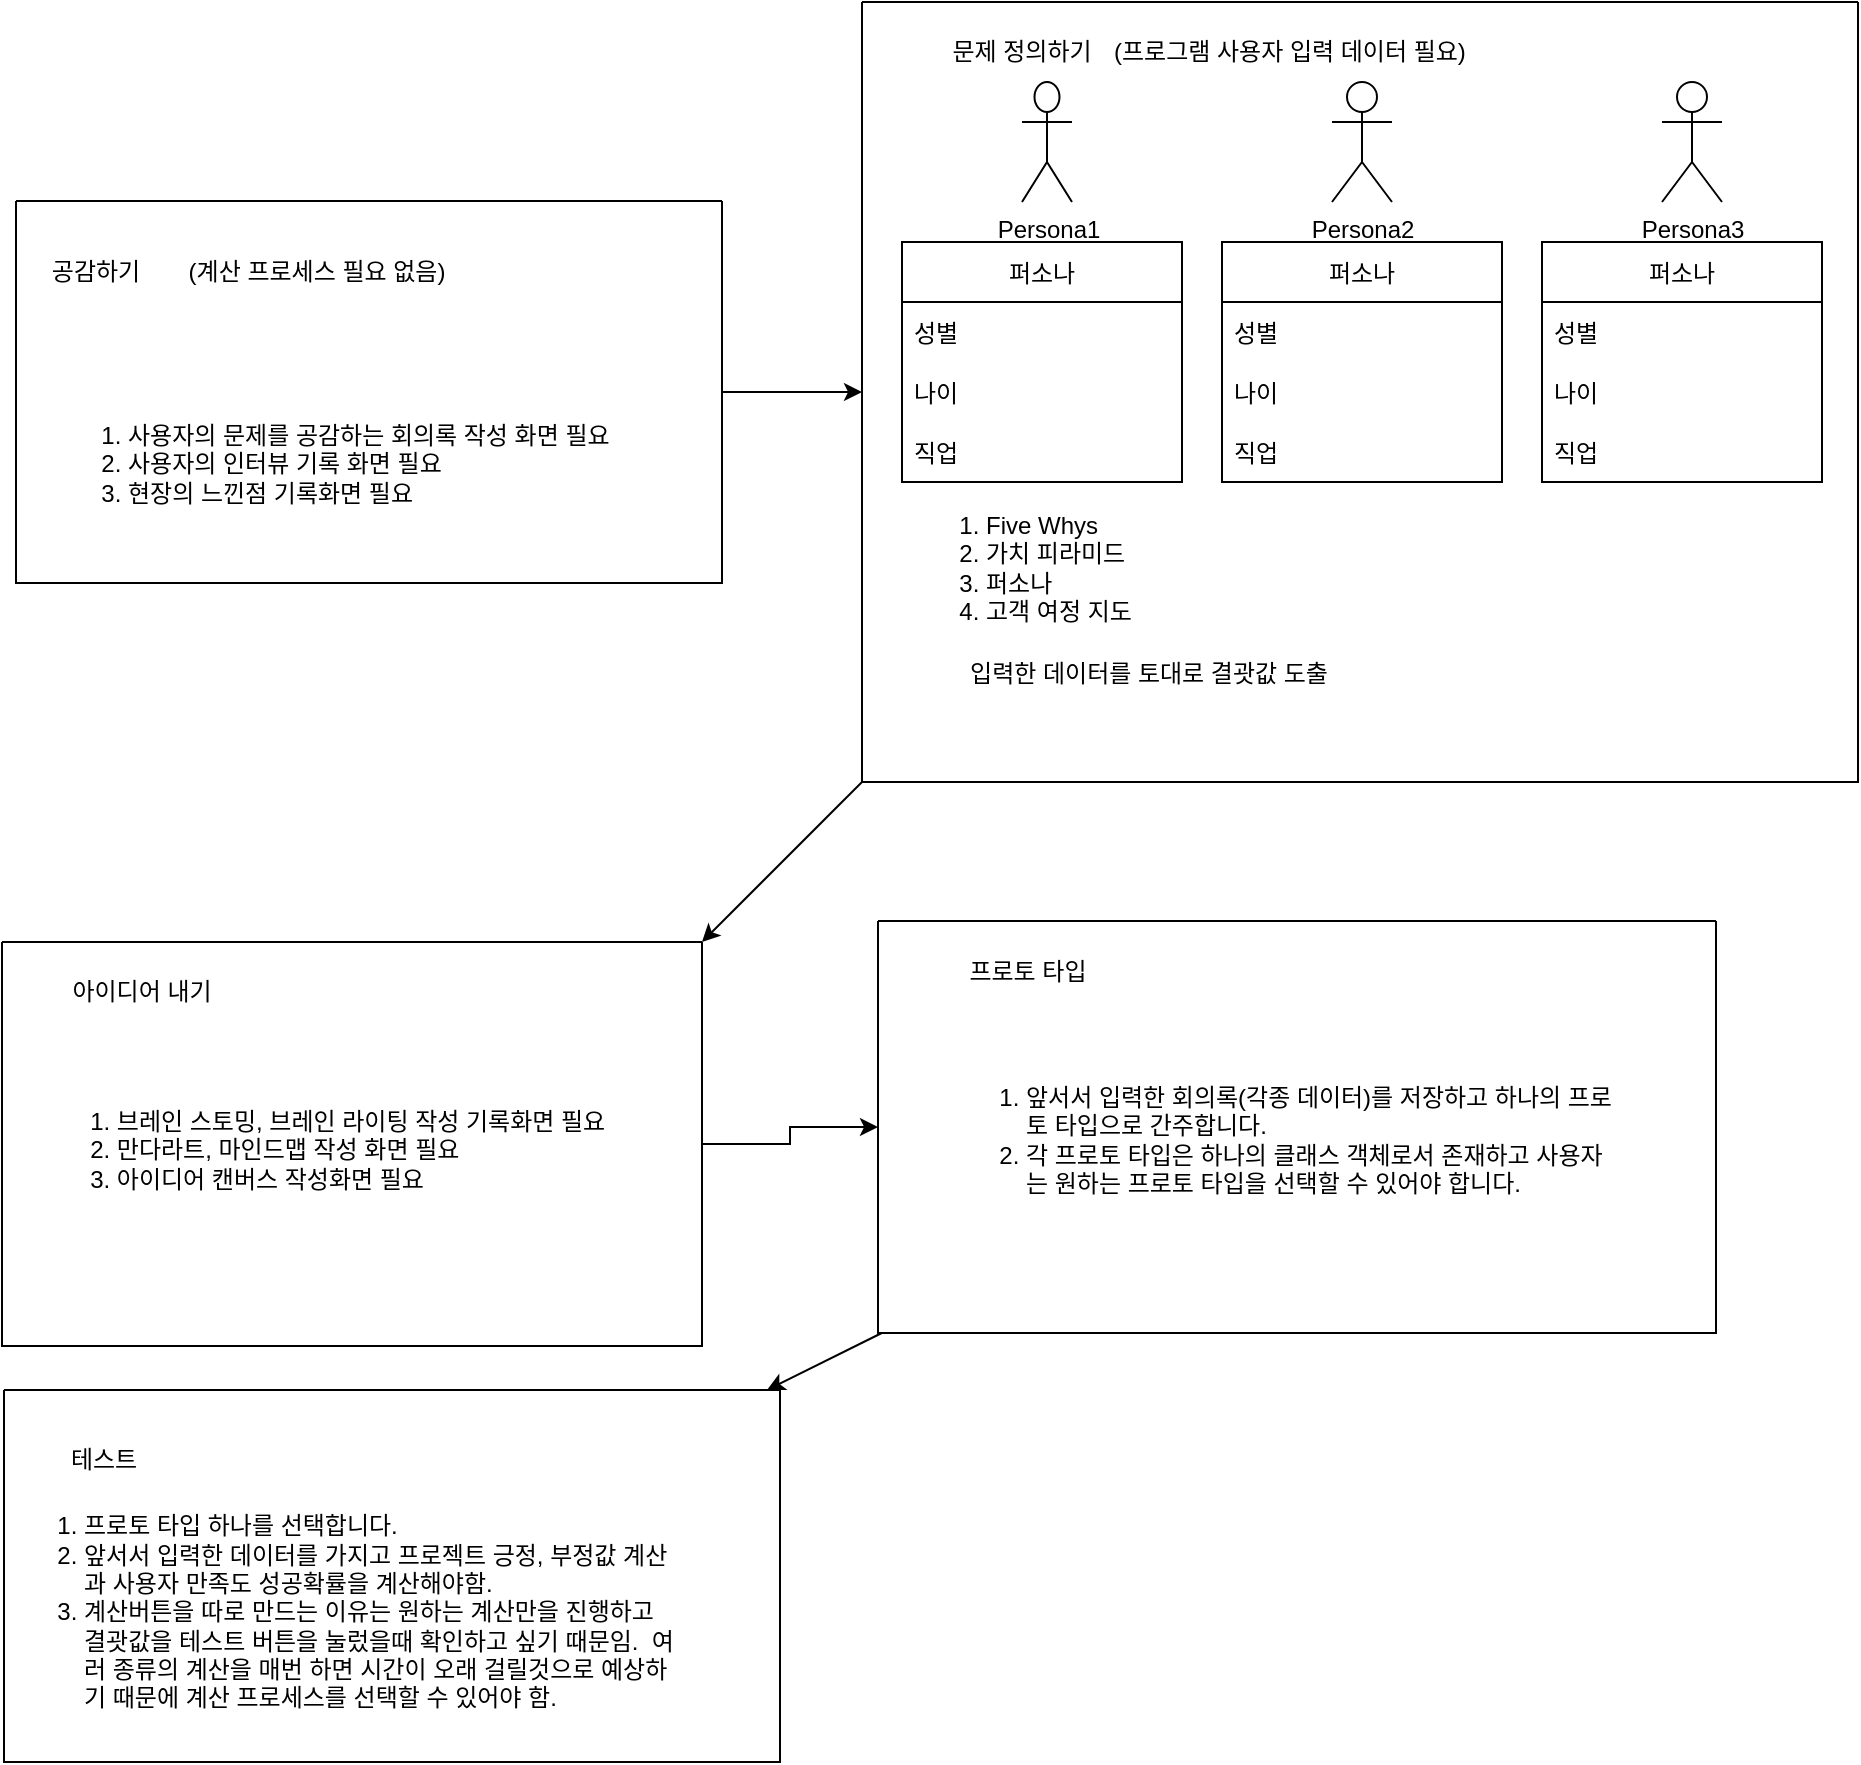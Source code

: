 <mxfile version="20.0.0" type="github" pages="2">
  <diagram id="36znd14WvVVBDzM-c6KM" name="Page-1">
    <mxGraphModel dx="1303" dy="898" grid="0" gridSize="10" guides="1" tooltips="1" connect="1" arrows="1" fold="1" page="0" pageScale="1" pageWidth="827" pageHeight="1169" math="0" shadow="0">
      <root>
        <mxCell id="0" />
        <mxCell id="1" parent="0" />
        <mxCell id="mfYQdYU_EuzPz69ssMtl-18" value="" style="swimlane;startSize=0;" vertex="1" parent="1">
          <mxGeometry x="40" y="-70" width="498" height="390" as="geometry" />
        </mxCell>
        <mxCell id="mfYQdYU_EuzPz69ssMtl-1" value="Persona1" style="shape=umlActor;verticalLabelPosition=bottom;verticalAlign=top;html=1;outlineConnect=0;" vertex="1" parent="mfYQdYU_EuzPz69ssMtl-18">
          <mxGeometry x="80" y="40" width="25" height="60" as="geometry" />
        </mxCell>
        <mxCell id="mfYQdYU_EuzPz69ssMtl-2" value="Persona2" style="shape=umlActor;verticalLabelPosition=bottom;verticalAlign=top;html=1;outlineConnect=0;" vertex="1" parent="mfYQdYU_EuzPz69ssMtl-18">
          <mxGeometry x="235" y="40" width="30" height="60" as="geometry" />
        </mxCell>
        <mxCell id="mfYQdYU_EuzPz69ssMtl-3" value="Persona3" style="shape=umlActor;verticalLabelPosition=bottom;verticalAlign=top;html=1;outlineConnect=0;" vertex="1" parent="mfYQdYU_EuzPz69ssMtl-18">
          <mxGeometry x="400" y="40" width="30" height="60" as="geometry" />
        </mxCell>
        <mxCell id="mfYQdYU_EuzPz69ssMtl-6" value="퍼소나" style="swimlane;fontStyle=0;childLayout=stackLayout;horizontal=1;startSize=30;horizontalStack=0;resizeParent=1;resizeParentMax=0;resizeLast=0;collapsible=1;marginBottom=0;" vertex="1" parent="mfYQdYU_EuzPz69ssMtl-18">
          <mxGeometry x="20" y="120" width="140" height="120" as="geometry" />
        </mxCell>
        <mxCell id="mfYQdYU_EuzPz69ssMtl-7" value="성별" style="text;strokeColor=none;fillColor=none;align=left;verticalAlign=middle;spacingLeft=4;spacingRight=4;overflow=hidden;points=[[0,0.5],[1,0.5]];portConstraint=eastwest;rotatable=0;" vertex="1" parent="mfYQdYU_EuzPz69ssMtl-6">
          <mxGeometry y="30" width="140" height="30" as="geometry" />
        </mxCell>
        <mxCell id="mfYQdYU_EuzPz69ssMtl-8" value="나이" style="text;strokeColor=none;fillColor=none;align=left;verticalAlign=middle;spacingLeft=4;spacingRight=4;overflow=hidden;points=[[0,0.5],[1,0.5]];portConstraint=eastwest;rotatable=0;" vertex="1" parent="mfYQdYU_EuzPz69ssMtl-6">
          <mxGeometry y="60" width="140" height="30" as="geometry" />
        </mxCell>
        <mxCell id="mfYQdYU_EuzPz69ssMtl-9" value="직업" style="text;strokeColor=none;fillColor=none;align=left;verticalAlign=middle;spacingLeft=4;spacingRight=4;overflow=hidden;points=[[0,0.5],[1,0.5]];portConstraint=eastwest;rotatable=0;" vertex="1" parent="mfYQdYU_EuzPz69ssMtl-6">
          <mxGeometry y="90" width="140" height="30" as="geometry" />
        </mxCell>
        <mxCell id="mfYQdYU_EuzPz69ssMtl-10" value="퍼소나" style="swimlane;fontStyle=0;childLayout=stackLayout;horizontal=1;startSize=30;horizontalStack=0;resizeParent=1;resizeParentMax=0;resizeLast=0;collapsible=1;marginBottom=0;" vertex="1" parent="mfYQdYU_EuzPz69ssMtl-18">
          <mxGeometry x="180" y="120" width="140" height="120" as="geometry" />
        </mxCell>
        <mxCell id="mfYQdYU_EuzPz69ssMtl-11" value="성별" style="text;strokeColor=none;fillColor=none;align=left;verticalAlign=middle;spacingLeft=4;spacingRight=4;overflow=hidden;points=[[0,0.5],[1,0.5]];portConstraint=eastwest;rotatable=0;" vertex="1" parent="mfYQdYU_EuzPz69ssMtl-10">
          <mxGeometry y="30" width="140" height="30" as="geometry" />
        </mxCell>
        <mxCell id="mfYQdYU_EuzPz69ssMtl-12" value="나이" style="text;strokeColor=none;fillColor=none;align=left;verticalAlign=middle;spacingLeft=4;spacingRight=4;overflow=hidden;points=[[0,0.5],[1,0.5]];portConstraint=eastwest;rotatable=0;" vertex="1" parent="mfYQdYU_EuzPz69ssMtl-10">
          <mxGeometry y="60" width="140" height="30" as="geometry" />
        </mxCell>
        <mxCell id="mfYQdYU_EuzPz69ssMtl-13" value="직업" style="text;strokeColor=none;fillColor=none;align=left;verticalAlign=middle;spacingLeft=4;spacingRight=4;overflow=hidden;points=[[0,0.5],[1,0.5]];portConstraint=eastwest;rotatable=0;" vertex="1" parent="mfYQdYU_EuzPz69ssMtl-10">
          <mxGeometry y="90" width="140" height="30" as="geometry" />
        </mxCell>
        <mxCell id="mfYQdYU_EuzPz69ssMtl-14" value="퍼소나" style="swimlane;fontStyle=0;childLayout=stackLayout;horizontal=1;startSize=30;horizontalStack=0;resizeParent=1;resizeParentMax=0;resizeLast=0;collapsible=1;marginBottom=0;" vertex="1" parent="mfYQdYU_EuzPz69ssMtl-18">
          <mxGeometry x="340" y="120" width="140" height="120" as="geometry" />
        </mxCell>
        <mxCell id="mfYQdYU_EuzPz69ssMtl-15" value="성별" style="text;strokeColor=none;fillColor=none;align=left;verticalAlign=middle;spacingLeft=4;spacingRight=4;overflow=hidden;points=[[0,0.5],[1,0.5]];portConstraint=eastwest;rotatable=0;" vertex="1" parent="mfYQdYU_EuzPz69ssMtl-14">
          <mxGeometry y="30" width="140" height="30" as="geometry" />
        </mxCell>
        <mxCell id="mfYQdYU_EuzPz69ssMtl-16" value="나이" style="text;strokeColor=none;fillColor=none;align=left;verticalAlign=middle;spacingLeft=4;spacingRight=4;overflow=hidden;points=[[0,0.5],[1,0.5]];portConstraint=eastwest;rotatable=0;" vertex="1" parent="mfYQdYU_EuzPz69ssMtl-14">
          <mxGeometry y="60" width="140" height="30" as="geometry" />
        </mxCell>
        <mxCell id="mfYQdYU_EuzPz69ssMtl-17" value="직업" style="text;strokeColor=none;fillColor=none;align=left;verticalAlign=middle;spacingLeft=4;spacingRight=4;overflow=hidden;points=[[0,0.5],[1,0.5]];portConstraint=eastwest;rotatable=0;" vertex="1" parent="mfYQdYU_EuzPz69ssMtl-14">
          <mxGeometry y="90" width="140" height="30" as="geometry" />
        </mxCell>
        <mxCell id="mfYQdYU_EuzPz69ssMtl-24" value="문제 정의하기" style="text;html=1;strokeColor=none;fillColor=none;align=center;verticalAlign=middle;whiteSpace=wrap;rounded=0;" vertex="1" parent="mfYQdYU_EuzPz69ssMtl-18">
          <mxGeometry x="20" y="10" width="120" height="30" as="geometry" />
        </mxCell>
        <mxCell id="mfYQdYU_EuzPz69ssMtl-35" value="&lt;ol&gt;&lt;li&gt;Five Whys&lt;/li&gt;&lt;li&gt;가치 피라미드&lt;/li&gt;&lt;li&gt;퍼소나&amp;nbsp;&lt;/li&gt;&lt;li&gt;고객 여정 지도&amp;nbsp;&lt;/li&gt;&lt;/ol&gt;" style="text;html=1;strokeColor=none;fillColor=none;align=left;verticalAlign=middle;whiteSpace=wrap;rounded=0;" vertex="1" parent="mfYQdYU_EuzPz69ssMtl-18">
          <mxGeometry x="20" y="253" width="472" height="60" as="geometry" />
        </mxCell>
        <mxCell id="mfYQdYU_EuzPz69ssMtl-36" value="&lt;span style=&quot;background-color: initial;&quot;&gt;(프로그램 사용자 입력 데이터 필요)&lt;/span&gt;" style="text;html=1;strokeColor=none;fillColor=none;align=left;verticalAlign=middle;whiteSpace=wrap;rounded=0;" vertex="1" parent="mfYQdYU_EuzPz69ssMtl-18">
          <mxGeometry x="123.5" y="10" width="313" height="30" as="geometry" />
        </mxCell>
        <mxCell id="mfYQdYU_EuzPz69ssMtl-37" value="입력한 데이터를 토대로 결괏값 도출" style="text;html=1;strokeColor=none;fillColor=none;align=center;verticalAlign=middle;whiteSpace=wrap;rounded=0;" vertex="1" parent="mfYQdYU_EuzPz69ssMtl-18">
          <mxGeometry x="36" y="321" width="215" height="30" as="geometry" />
        </mxCell>
        <mxCell id="mfYQdYU_EuzPz69ssMtl-28" style="edgeStyle=orthogonalEdgeStyle;rounded=0;orthogonalLoop=1;jettySize=auto;html=1;" edge="1" parent="1" source="mfYQdYU_EuzPz69ssMtl-19" target="mfYQdYU_EuzPz69ssMtl-18">
          <mxGeometry relative="1" as="geometry" />
        </mxCell>
        <mxCell id="mfYQdYU_EuzPz69ssMtl-19" value="" style="swimlane;startSize=0;" vertex="1" parent="1">
          <mxGeometry x="-383" y="29.5" width="353" height="191" as="geometry" />
        </mxCell>
        <mxCell id="mfYQdYU_EuzPz69ssMtl-23" value="공감하기" style="text;html=1;strokeColor=none;fillColor=none;align=center;verticalAlign=middle;whiteSpace=wrap;rounded=0;" vertex="1" parent="mfYQdYU_EuzPz69ssMtl-19">
          <mxGeometry x="10" y="20" width="60" height="30" as="geometry" />
        </mxCell>
        <mxCell id="mfYQdYU_EuzPz69ssMtl-33" value="&lt;ol&gt;&lt;li&gt;사용자의 문제를 공감하는 회의록 작성 화면 필요&lt;/li&gt;&lt;li&gt;사용자의 인터뷰 기록 화면 필요&lt;/li&gt;&lt;li&gt;현장의 느낀점 기록화면 필요&lt;/li&gt;&lt;/ol&gt;" style="text;html=1;strokeColor=none;fillColor=none;align=left;verticalAlign=middle;whiteSpace=wrap;rounded=0;" vertex="1" parent="mfYQdYU_EuzPz69ssMtl-19">
          <mxGeometry x="14" y="73" width="355" height="117" as="geometry" />
        </mxCell>
        <mxCell id="mfYQdYU_EuzPz69ssMtl-34" value="(계산 프로세스 필요 없음)" style="text;html=1;strokeColor=none;fillColor=none;align=center;verticalAlign=middle;whiteSpace=wrap;rounded=0;" vertex="1" parent="mfYQdYU_EuzPz69ssMtl-19">
          <mxGeometry x="66" y="20" width="169" height="30" as="geometry" />
        </mxCell>
        <mxCell id="mfYQdYU_EuzPz69ssMtl-31" style="edgeStyle=orthogonalEdgeStyle;rounded=0;orthogonalLoop=1;jettySize=auto;html=1;" edge="1" parent="1" source="mfYQdYU_EuzPz69ssMtl-20" target="mfYQdYU_EuzPz69ssMtl-21">
          <mxGeometry relative="1" as="geometry" />
        </mxCell>
        <mxCell id="mfYQdYU_EuzPz69ssMtl-20" value="" style="swimlane;startSize=0;" vertex="1" parent="1">
          <mxGeometry x="-390" y="400" width="350" height="202" as="geometry" />
        </mxCell>
        <mxCell id="mfYQdYU_EuzPz69ssMtl-25" value="아이디어 내기" style="text;html=1;strokeColor=none;fillColor=none;align=center;verticalAlign=middle;whiteSpace=wrap;rounded=0;" vertex="1" parent="mfYQdYU_EuzPz69ssMtl-20">
          <mxGeometry x="20" y="10" width="100" height="30" as="geometry" />
        </mxCell>
        <mxCell id="mfYQdYU_EuzPz69ssMtl-38" value="&lt;ol&gt;&lt;li&gt;브레인 스토밍, 브레인 라이팅 작성 기록화면 필요&lt;/li&gt;&lt;li style=&quot;text-align: left;&quot;&gt;만다라트, 마인드맵 작성 화면 필요&lt;/li&gt;&lt;li style=&quot;text-align: left;&quot;&gt;아이디어 캔버스 작성화면 필요&lt;/li&gt;&lt;/ol&gt;" style="text;html=1;strokeColor=none;fillColor=none;align=center;verticalAlign=middle;whiteSpace=wrap;rounded=0;" vertex="1" parent="mfYQdYU_EuzPz69ssMtl-20">
          <mxGeometry x="3" y="35" width="313" height="138" as="geometry" />
        </mxCell>
        <mxCell id="mfYQdYU_EuzPz69ssMtl-21" value="" style="swimlane;startSize=0;" vertex="1" parent="1">
          <mxGeometry x="48" y="389.5" width="419" height="206" as="geometry" />
        </mxCell>
        <mxCell id="mfYQdYU_EuzPz69ssMtl-26" value="프로토 타입" style="text;html=1;strokeColor=none;fillColor=none;align=center;verticalAlign=middle;whiteSpace=wrap;rounded=0;" vertex="1" parent="mfYQdYU_EuzPz69ssMtl-21">
          <mxGeometry x="30" y="10" width="90" height="30" as="geometry" />
        </mxCell>
        <mxCell id="hXhtHJsDDVKiZp_gRuEX-3" value="&lt;ol&gt;&lt;li style=&quot;&quot;&gt;앞서서 입력한 회의록(각종 데이터)를 저장하고 하나의 프로토 타입으로 간주합니다.&lt;/li&gt;&lt;li style=&quot;&quot;&gt;각 프로토 타입은 하나의 클래스 객체로서 존재하고 사용자는 원하는 프로토 타입을 선택할 수 있어야 합니다.&lt;/li&gt;&lt;/ol&gt;" style="text;html=1;strokeColor=none;fillColor=none;align=left;verticalAlign=middle;whiteSpace=wrap;rounded=0;" vertex="1" parent="mfYQdYU_EuzPz69ssMtl-21">
          <mxGeometry x="32" y="40" width="340" height="138" as="geometry" />
        </mxCell>
        <mxCell id="mfYQdYU_EuzPz69ssMtl-22" value="" style="swimlane;startSize=0;" vertex="1" parent="1">
          <mxGeometry x="-389" y="624" width="388" height="186" as="geometry" />
        </mxCell>
        <mxCell id="mfYQdYU_EuzPz69ssMtl-27" value="테스트" style="text;html=1;strokeColor=none;fillColor=none;align=center;verticalAlign=middle;whiteSpace=wrap;rounded=0;" vertex="1" parent="mfYQdYU_EuzPz69ssMtl-22">
          <mxGeometry x="20" y="20" width="60" height="30" as="geometry" />
        </mxCell>
        <mxCell id="hXhtHJsDDVKiZp_gRuEX-2" value="&lt;ol&gt;&lt;li style=&quot;text-align: left;&quot;&gt;프로토 타입 하나를 선택합니다.&lt;/li&gt;&lt;li style=&quot;text-align: left;&quot;&gt;앞서서 입력한 데이터를 가지고 프로젝트 긍정, 부정값 계산과 사용자 만족도 성공확률을 계산해야함.&lt;/li&gt;&lt;li style=&quot;text-align: left;&quot;&gt;계산버튼을 따로 만드는 이유는 원하는 계산만을 진행하고 결괏값을 테스트 버튼을 눌렀을때 확인하고 싶기 때문임.&amp;nbsp; 여러 종류의 계산을 매번 하면 시간이 오래 걸릴것으로 예상하기 때문에 계산 프로세스를 선택할 수 있어야 함.&lt;/li&gt;&lt;/ol&gt;" style="text;html=1;strokeColor=none;fillColor=none;align=center;verticalAlign=middle;whiteSpace=wrap;rounded=0;" vertex="1" parent="mfYQdYU_EuzPz69ssMtl-22">
          <mxGeometry x="-1" y="42" width="340" height="138" as="geometry" />
        </mxCell>
        <mxCell id="mfYQdYU_EuzPz69ssMtl-30" value="" style="endArrow=classic;html=1;rounded=0;exitX=0;exitY=1;exitDx=0;exitDy=0;entryX=1;entryY=0;entryDx=0;entryDy=0;" edge="1" parent="1" source="mfYQdYU_EuzPz69ssMtl-18" target="mfYQdYU_EuzPz69ssMtl-20">
          <mxGeometry width="50" height="50" relative="1" as="geometry">
            <mxPoint x="205" y="370" as="sourcePoint" />
            <mxPoint x="255" y="320" as="targetPoint" />
          </mxGeometry>
        </mxCell>
        <mxCell id="mfYQdYU_EuzPz69ssMtl-32" value="" style="endArrow=classic;html=1;rounded=0;" edge="1" parent="1" source="mfYQdYU_EuzPz69ssMtl-21" target="mfYQdYU_EuzPz69ssMtl-22">
          <mxGeometry width="50" height="50" relative="1" as="geometry">
            <mxPoint x="205" y="798" as="sourcePoint" />
            <mxPoint x="255" y="748" as="targetPoint" />
          </mxGeometry>
        </mxCell>
      </root>
    </mxGraphModel>
  </diagram>
  <diagram id="dn8_iirf08wJ_Ll-Tn0J" name="Page-2">
    <mxGraphModel dx="269" dy="563" grid="0" gridSize="10" guides="1" tooltips="1" connect="1" arrows="1" fold="1" page="0" pageScale="1" pageWidth="827" pageHeight="1169" math="0" shadow="0">
      <root>
        <mxCell id="0" />
        <mxCell id="1" parent="0" />
      </root>
    </mxGraphModel>
  </diagram>
</mxfile>
